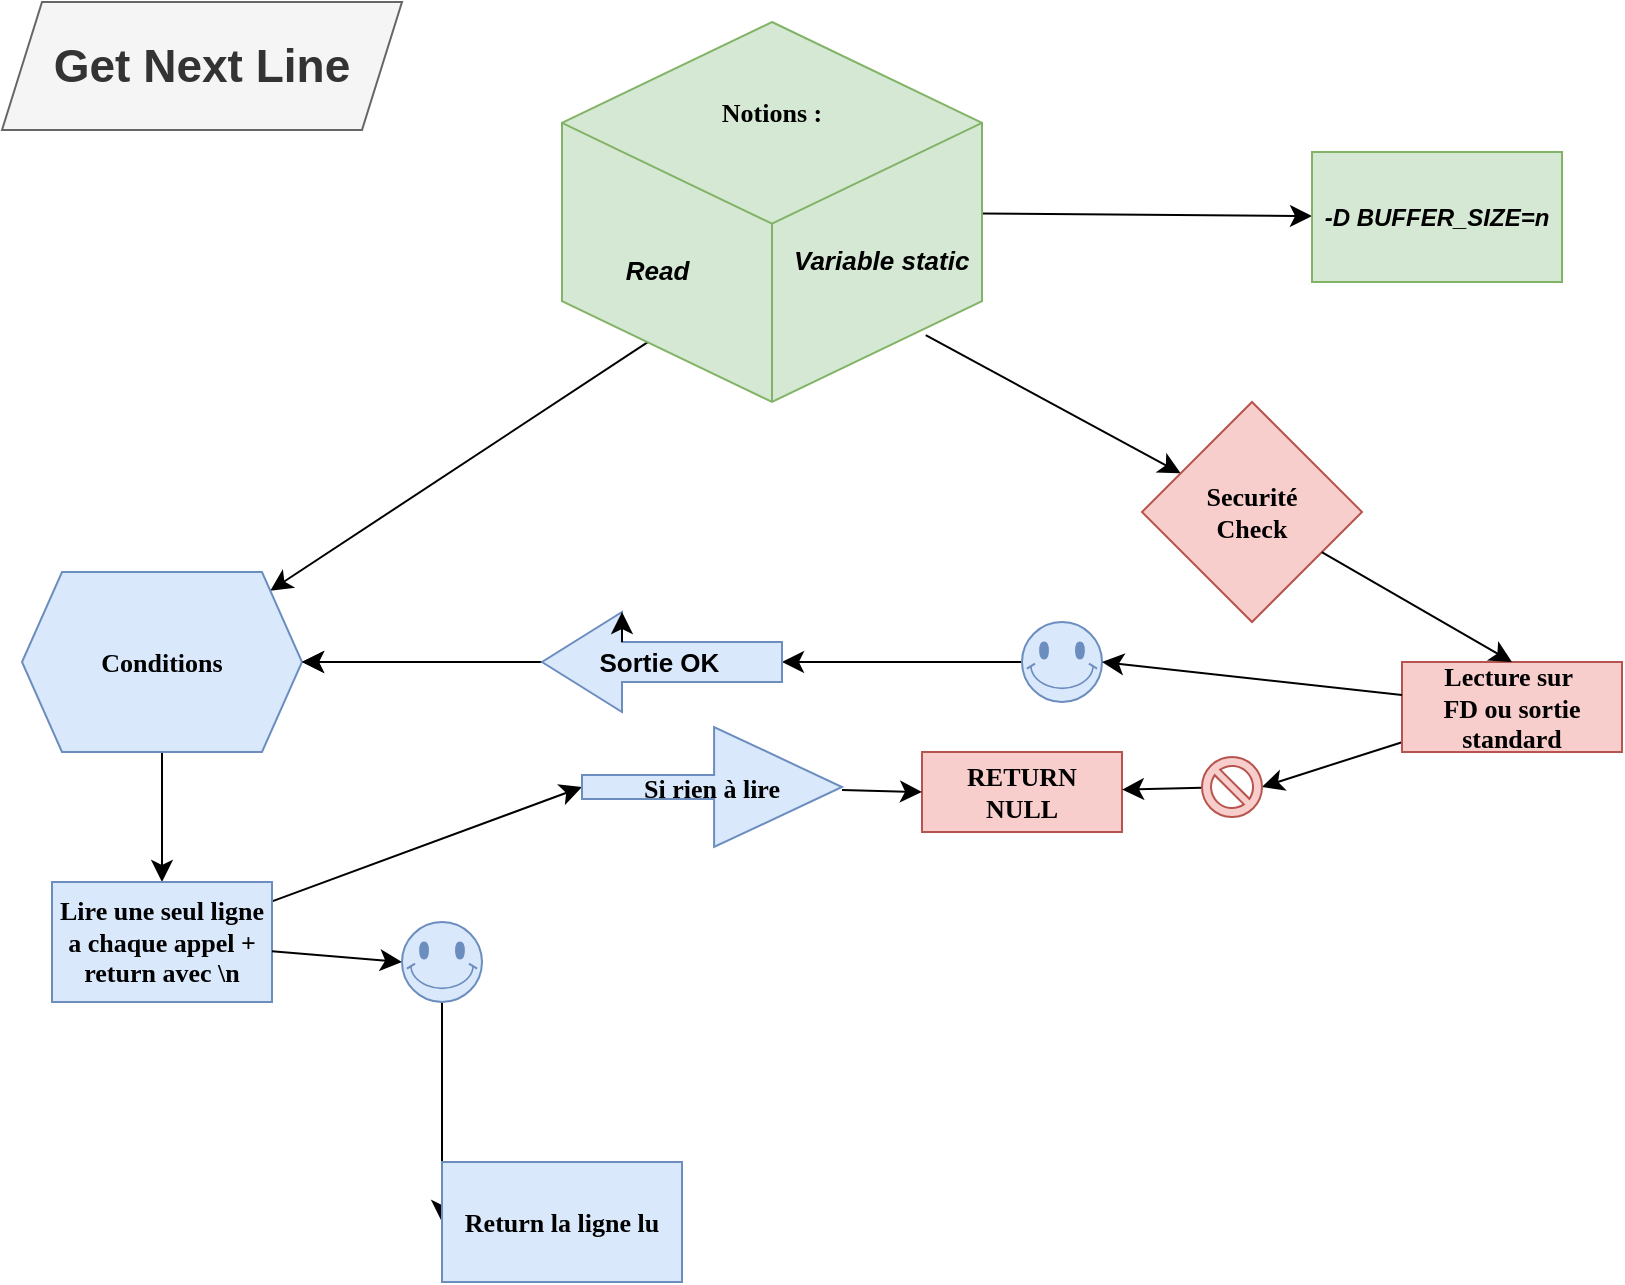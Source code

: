 <mxfile version="24.9.0">
  <diagram name="Page-1" id="6133507b-19e7-1e82-6fc7-422aa6c4b21f">
    <mxGraphModel dx="1434" dy="754" grid="1" gridSize="10" guides="1" tooltips="1" connect="1" arrows="1" fold="1" page="1" pageScale="1" pageWidth="1100" pageHeight="850" background="none" math="0" shadow="0">
      <root>
        <mxCell id="0" />
        <mxCell id="1" parent="0" />
        <mxCell id="X8jP_-pNWwgTqy4V8r5L-5" value="" style="edgeStyle=none;curved=1;rounded=0;orthogonalLoop=1;jettySize=auto;html=1;fontSize=12;startSize=8;endSize=8;exitX=0.866;exitY=0.824;exitDx=0;exitDy=0;exitPerimeter=0;" parent="1" source="X8jP_-pNWwgTqy4V8r5L-11" target="X8jP_-pNWwgTqy4V8r5L-4" edge="1">
          <mxGeometry relative="1" as="geometry">
            <mxPoint x="561.708" y="146" as="sourcePoint" />
          </mxGeometry>
        </mxCell>
        <mxCell id="X8jP_-pNWwgTqy4V8r5L-9" value="" style="edgeStyle=none;curved=1;rounded=0;orthogonalLoop=1;jettySize=auto;html=1;fontSize=12;startSize=8;endSize=8;exitX=0.224;exitY=0.828;exitDx=0;exitDy=0;exitPerimeter=0;" parent="1" source="X8jP_-pNWwgTqy4V8r5L-11" target="X8jP_-pNWwgTqy4V8r5L-8" edge="1">
          <mxGeometry relative="1" as="geometry">
            <mxPoint x="436.039" y="146" as="sourcePoint" />
          </mxGeometry>
        </mxCell>
        <mxCell id="X8jP_-pNWwgTqy4V8r5L-2" value="Get Next Line" style="shape=parallelogram;perimeter=parallelogramPerimeter;whiteSpace=wrap;html=1;fixedSize=1;fontStyle=1;fontSize=23;fillColor=#f5f5f5;fontColor=#333333;strokeColor=#666666;" parent="1" vertex="1">
          <mxGeometry x="60" width="200" height="64" as="geometry" />
        </mxCell>
        <mxCell id="X8jP_-pNWwgTqy4V8r5L-4" value="Securité&lt;div&gt;Check&lt;/div&gt;" style="rhombus;whiteSpace=wrap;html=1;fontSize=13;fontFamily=Verdana;verticalAlign=middle;fillColor=#f8cecc;fontStyle=1;startSize=26;swimlaneFillColor=#ffffff;rounded=0;shadow=0;comic=0;labelBackgroundColor=none;strokeWidth=1;strokeColor=#b85450;" parent="1" vertex="1">
          <mxGeometry x="630" y="200" width="110" height="110" as="geometry" />
        </mxCell>
        <mxCell id="sR5y7cmOGe-FrkhTUdvG-5" value="" style="edgeStyle=none;curved=1;rounded=0;orthogonalLoop=1;jettySize=auto;html=1;fontSize=12;startSize=8;endSize=8;" parent="1" source="X8jP_-pNWwgTqy4V8r5L-8" target="sR5y7cmOGe-FrkhTUdvG-4" edge="1">
          <mxGeometry relative="1" as="geometry" />
        </mxCell>
        <mxCell id="X8jP_-pNWwgTqy4V8r5L-8" value="Conditions" style="shape=hexagon;perimeter=hexagonPerimeter2;whiteSpace=wrap;html=1;fixedSize=1;fontSize=13;fontFamily=Verdana;verticalAlign=middle;fillColor=#dae8fc;fontStyle=1;startSize=26;swimlaneFillColor=#ffffff;rounded=0;shadow=0;comic=0;labelBackgroundColor=none;strokeWidth=1;strokeColor=#6c8ebf;" parent="1" vertex="1">
          <mxGeometry x="70" y="285" width="140" height="90" as="geometry" />
        </mxCell>
        <mxCell id="sR5y7cmOGe-FrkhTUdvG-22" value="" style="edgeStyle=none;curved=1;rounded=0;orthogonalLoop=1;jettySize=auto;html=1;fontSize=12;startSize=8;endSize=8;" parent="1" source="X8jP_-pNWwgTqy4V8r5L-11" target="sR5y7cmOGe-FrkhTUdvG-21" edge="1">
          <mxGeometry relative="1" as="geometry" />
        </mxCell>
        <mxCell id="X8jP_-pNWwgTqy4V8r5L-11" value="&lt;div&gt;&lt;span style=&quot;font-family: Verdana; font-size: 13px; font-weight: 700; text-wrap: nowrap; background-color: initial;&quot;&gt;&lt;br&gt;&lt;/span&gt;&lt;/div&gt;&lt;div&gt;&lt;span style=&quot;font-family: Verdana; font-size: 13px; font-weight: 700; text-wrap: nowrap; background-color: initial;&quot;&gt;&lt;br&gt;&lt;/span&gt;&lt;/div&gt;&lt;div&gt;&lt;span style=&quot;font-family: Verdana; font-size: 13px; font-weight: 700; text-wrap: nowrap; background-color: initial;&quot;&gt;Notions :&lt;/span&gt;&lt;br&gt;&lt;/div&gt;&lt;div&gt;&lt;span style=&quot;font-family: Verdana; font-size: 13px; font-weight: 700; text-wrap: nowrap; background-color: initial;&quot;&gt;&lt;br&gt;&lt;/span&gt;&lt;/div&gt;&lt;div&gt;&lt;span style=&quot;font-family: Verdana; font-size: 13px; font-weight: 700; text-wrap: nowrap; background-color: initial;&quot;&gt;&lt;br&gt;&lt;/span&gt;&lt;/div&gt;&lt;div&gt;&lt;br&gt;&lt;/div&gt;&lt;div style=&quot;text-align: left;&quot;&gt;&lt;br&gt;&lt;/div&gt;" style="html=1;whiteSpace=wrap;shape=isoCube2;backgroundOutline=1;isoAngle=15;verticalAlign=top;fillColor=#d5e8d4;strokeColor=#82b366;" parent="1" vertex="1">
          <mxGeometry x="340" y="10" width="210" height="190" as="geometry" />
        </mxCell>
        <mxCell id="78961159f06e98e8-45" value="&amp;nbsp; &amp;nbsp; &amp;nbsp; &amp;nbsp; Read" style="text;html=1;strokeColor=none;fillColor=none;align=left;verticalAlign=top;spacingLeft=1;spacingRight=4;whiteSpace=wrap;overflow=hidden;rotatable=0;points=[[0,0.5],[1,0.5]];portConstraint=eastwest;fontStyle=3;fontSize=13;spacingBottom=0;flipV=0;flipH=0;direction=west;" parent="1" vertex="1">
          <mxGeometry x="340" y="120" width="110" height="30" as="geometry" />
        </mxCell>
        <mxCell id="78961159f06e98e8-44" value="Variable static&lt;div&gt;&lt;span style=&quot;white-space: pre;&quot;&gt;&#x9;&lt;/span&gt;&lt;span style=&quot;white-space: pre;&quot;&gt;&#x9;&lt;/span&gt;&lt;br&gt;&lt;/div&gt;" style="text;html=1;strokeColor=none;fillColor=none;align=left;verticalAlign=top;spacingLeft=4;spacingRight=4;whiteSpace=wrap;overflow=hidden;rotatable=0;points=[[0,0.5],[1,0.5]];portConstraint=eastwest;fontStyle=3;fontSize=13;" parent="1" vertex="1">
          <mxGeometry x="450" y="115" width="100" height="40" as="geometry" />
        </mxCell>
        <mxCell id="sR5y7cmOGe-FrkhTUdvG-1" value="RETURN&lt;div&gt;&lt;span style=&quot;background-color: initial;&quot;&gt;NULL&lt;/span&gt;&lt;br&gt;&lt;/div&gt;" style="rounded=0;whiteSpace=wrap;html=1;fontSize=13;fontFamily=Verdana;fillColor=#f8cecc;strokeColor=#b85450;fontStyle=1;startSize=26;swimlaneFillColor=#ffffff;shadow=0;comic=0;labelBackgroundColor=none;strokeWidth=1;" parent="1" vertex="1">
          <mxGeometry x="520" y="375" width="100" height="40" as="geometry" />
        </mxCell>
        <mxCell id="sR5y7cmOGe-FrkhTUdvG-7" value="" style="edgeStyle=none;curved=1;rounded=0;orthogonalLoop=1;jettySize=auto;html=1;fontSize=12;startSize=8;endSize=8;entryX=0;entryY=0.5;entryDx=0;entryDy=0;entryPerimeter=0;" parent="1" source="sR5y7cmOGe-FrkhTUdvG-4" target="sR5y7cmOGe-FrkhTUdvG-6" edge="1">
          <mxGeometry relative="1" as="geometry" />
        </mxCell>
        <mxCell id="sR5y7cmOGe-FrkhTUdvG-10" style="edgeStyle=none;curved=1;rounded=0;orthogonalLoop=1;jettySize=auto;html=1;entryX=0;entryY=0.5;entryDx=0;entryDy=0;fontSize=12;startSize=8;endSize=8;" parent="1" source="sR5y7cmOGe-FrkhTUdvG-44" target="sR5y7cmOGe-FrkhTUdvG-8" edge="1">
          <mxGeometry relative="1" as="geometry" />
        </mxCell>
        <mxCell id="sR5y7cmOGe-FrkhTUdvG-4" value="Lire une seul ligne a chaque app&lt;span style=&quot;background-color: initial;&quot;&gt;el +&lt;/span&gt;&lt;div&gt;return avec \n&lt;br&gt;&lt;div&gt;&lt;div&gt;&lt;br&gt;&lt;/div&gt;&lt;/div&gt;&lt;/div&gt;" style="whiteSpace=wrap;html=1;fontSize=13;fontFamily=Verdana;fillColor=#dae8fc;strokeColor=#6c8ebf;fontStyle=1;startSize=26;swimlaneFillColor=#ffffff;rounded=0;shadow=0;comic=0;labelBackgroundColor=none;strokeWidth=1;verticalAlign=top;" parent="1" vertex="1">
          <mxGeometry x="85" y="440" width="110" height="60" as="geometry" />
        </mxCell>
        <mxCell id="sR5y7cmOGe-FrkhTUdvG-11" style="edgeStyle=none;curved=1;rounded=0;orthogonalLoop=1;jettySize=auto;html=1;entryX=0;entryY=0.5;entryDx=0;entryDy=0;fontSize=12;startSize=8;endSize=8;" parent="1" source="sR5y7cmOGe-FrkhTUdvG-6" target="sR5y7cmOGe-FrkhTUdvG-1" edge="1">
          <mxGeometry relative="1" as="geometry" />
        </mxCell>
        <mxCell id="sR5y7cmOGe-FrkhTUdvG-6" value="Si rien à lire" style="shape=singleArrow;whiteSpace=wrap;html=1;arrowWidth=0.2;arrowSize=0.492;fontSize=13;fontFamily=Verdana;verticalAlign=middle;fillColor=#dae8fc;strokeColor=#6c8ebf;fontStyle=1;startSize=26;swimlaneFillColor=#ffffff;rounded=0;shadow=0;comic=0;labelBackgroundColor=none;strokeWidth=1;" parent="1" vertex="1">
          <mxGeometry x="350" y="362.5" width="130" height="60" as="geometry" />
        </mxCell>
        <mxCell id="sR5y7cmOGe-FrkhTUdvG-8" value="Return la ligne lu" style="whiteSpace=wrap;html=1;fontSize=13;fontFamily=Verdana;fillColor=#dae8fc;strokeColor=#6c8ebf;fontStyle=1;startSize=26;swimlaneFillColor=#ffffff;rounded=0;shadow=0;comic=0;labelBackgroundColor=none;strokeWidth=1;" parent="1" vertex="1">
          <mxGeometry x="280" y="580" width="120" height="60" as="geometry" />
        </mxCell>
        <mxCell id="sR5y7cmOGe-FrkhTUdvG-25" value="" style="edgeStyle=none;curved=1;rounded=0;orthogonalLoop=1;jettySize=auto;html=1;fontSize=12;startSize=8;endSize=8;" parent="1" source="sR5y7cmOGe-FrkhTUdvG-29" target="sR5y7cmOGe-FrkhTUdvG-1" edge="1">
          <mxGeometry relative="1" as="geometry">
            <Array as="points" />
          </mxGeometry>
        </mxCell>
        <mxCell id="sR5y7cmOGe-FrkhTUdvG-38" value="" style="edgeStyle=none;curved=1;rounded=0;orthogonalLoop=1;jettySize=auto;html=1;fontSize=12;startSize=8;endSize=8;entryX=0;entryY=0.5;entryDx=0;entryDy=0;entryPerimeter=0;" parent="1" source="sR5y7cmOGe-FrkhTUdvG-48" target="sR5y7cmOGe-FrkhTUdvG-34" edge="1">
          <mxGeometry relative="1" as="geometry">
            <Array as="points" />
          </mxGeometry>
        </mxCell>
        <mxCell id="sR5y7cmOGe-FrkhTUdvG-42" value="" style="edgeStyle=none;curved=1;rounded=0;orthogonalLoop=1;jettySize=auto;html=1;fontSize=12;startSize=8;endSize=8;entryX=1;entryY=0.5;entryDx=0;entryDy=0;entryPerimeter=0;" parent="1" source="sR5y7cmOGe-FrkhTUdvG-19" target="sR5y7cmOGe-FrkhTUdvG-29" edge="1">
          <mxGeometry relative="1" as="geometry" />
        </mxCell>
        <mxCell id="sR5y7cmOGe-FrkhTUdvG-19" value="Lecture sur&amp;nbsp;&lt;div&gt;FD ou sortie standard&lt;/div&gt;" style="whiteSpace=wrap;html=1;fontSize=13;fontFamily=Verdana;fillColor=#f8cecc;strokeColor=#b85450;fontStyle=1;startSize=26;swimlaneFillColor=#ffffff;rounded=0;shadow=0;comic=0;labelBackgroundColor=none;strokeWidth=1;" parent="1" vertex="1">
          <mxGeometry x="760" y="330" width="110" height="45" as="geometry" />
        </mxCell>
        <mxCell id="sR5y7cmOGe-FrkhTUdvG-21" value="-D BUFFER_SIZE=n" style="whiteSpace=wrap;html=1;verticalAlign=middle;fillColor=#d5e8d4;strokeColor=#82b366;fontStyle=3" parent="1" vertex="1">
          <mxGeometry x="715" y="75" width="125" height="65" as="geometry" />
        </mxCell>
        <mxCell id="sR5y7cmOGe-FrkhTUdvG-27" value="" style="edgeStyle=none;curved=1;rounded=0;orthogonalLoop=1;jettySize=auto;html=1;fontSize=12;startSize=8;endSize=8;entryX=0.5;entryY=0;entryDx=0;entryDy=0;" parent="1" source="X8jP_-pNWwgTqy4V8r5L-4" target="sR5y7cmOGe-FrkhTUdvG-19" edge="1">
          <mxGeometry relative="1" as="geometry">
            <mxPoint x="699" y="296" as="sourcePoint" />
            <mxPoint x="750" y="370" as="targetPoint" />
          </mxGeometry>
        </mxCell>
        <mxCell id="sR5y7cmOGe-FrkhTUdvG-40" value="" style="edgeStyle=none;curved=1;rounded=0;orthogonalLoop=1;jettySize=auto;html=1;fontSize=12;startSize=8;endSize=8;entryX=1;entryY=0.5;entryDx=0;entryDy=0;" parent="1" target="X8jP_-pNWwgTqy4V8r5L-8" edge="1">
          <mxGeometry relative="1" as="geometry">
            <mxPoint x="330" y="330" as="sourcePoint" />
            <Array as="points" />
          </mxGeometry>
        </mxCell>
        <mxCell id="sR5y7cmOGe-FrkhTUdvG-47" value="" style="edgeStyle=none;curved=1;rounded=0;orthogonalLoop=1;jettySize=auto;html=1;fontSize=12;startSize=8;endSize=8;" parent="1" source="sR5y7cmOGe-FrkhTUdvG-34" target="X8jP_-pNWwgTqy4V8r5L-8" edge="1">
          <mxGeometry relative="1" as="geometry" />
        </mxCell>
        <mxCell id="sR5y7cmOGe-FrkhTUdvG-34" value="Sortie&lt;span style=&quot;background-color: initial;&quot;&gt;&amp;nbsp;OK&amp;nbsp;&lt;/span&gt;" style="html=1;shadow=0;dashed=0;align=center;verticalAlign=middle;shape=mxgraph.arrows2.arrow;dy=0.6;dx=40;flipH=1;notch=0;fillColor=#dae8fc;strokeColor=#6c8ebf;fontStyle=1;fontSize=13;" parent="1" vertex="1">
          <mxGeometry x="330" y="305" width="120" height="50" as="geometry" />
        </mxCell>
        <mxCell id="sR5y7cmOGe-FrkhTUdvG-29" value="" style="verticalLabelPosition=bottom;verticalAlign=top;html=1;shape=mxgraph.basic.no_symbol;fillColor=#f8cecc;strokeColor=#b85450;" parent="1" vertex="1">
          <mxGeometry x="660" y="377.5" width="30" height="30" as="geometry" />
        </mxCell>
        <mxCell id="sR5y7cmOGe-FrkhTUdvG-41" style="edgeStyle=none;curved=1;rounded=0;orthogonalLoop=1;jettySize=auto;html=1;exitX=0;exitY=0;exitDx=80;exitDy=15;exitPerimeter=0;entryX=0;entryY=0;entryDx=80;entryDy=0;entryPerimeter=0;fontSize=12;startSize=8;endSize=8;" parent="1" source="sR5y7cmOGe-FrkhTUdvG-34" target="sR5y7cmOGe-FrkhTUdvG-34" edge="1">
          <mxGeometry relative="1" as="geometry" />
        </mxCell>
        <mxCell id="sR5y7cmOGe-FrkhTUdvG-45" value="" style="edgeStyle=none;curved=1;rounded=0;orthogonalLoop=1;jettySize=auto;html=1;entryX=0;entryY=0.5;entryDx=0;entryDy=0;fontSize=12;startSize=8;endSize=8;" parent="1" source="sR5y7cmOGe-FrkhTUdvG-4" target="sR5y7cmOGe-FrkhTUdvG-44" edge="1">
          <mxGeometry relative="1" as="geometry">
            <mxPoint x="195" y="475" as="sourcePoint" />
            <mxPoint x="350" y="490" as="targetPoint" />
          </mxGeometry>
        </mxCell>
        <mxCell id="sR5y7cmOGe-FrkhTUdvG-44" value="" style="verticalLabelPosition=bottom;verticalAlign=top;html=1;shape=mxgraph.basic.smiley;fillColor=#dae8fc;strokeColor=#6c8ebf;" parent="1" vertex="1">
          <mxGeometry x="260" y="460" width="40" height="40" as="geometry" />
        </mxCell>
        <mxCell id="sR5y7cmOGe-FrkhTUdvG-48" value="" style="verticalLabelPosition=bottom;verticalAlign=top;html=1;shape=mxgraph.basic.smiley;fillColor=#dae8fc;strokeColor=#6c8ebf;" parent="1" vertex="1">
          <mxGeometry x="570" y="310" width="40" height="40" as="geometry" />
        </mxCell>
        <mxCell id="sR5y7cmOGe-FrkhTUdvG-51" style="edgeStyle=none;curved=1;rounded=0;orthogonalLoop=1;jettySize=auto;html=1;entryX=1;entryY=0.5;entryDx=0;entryDy=0;entryPerimeter=0;fontSize=12;startSize=8;endSize=8;" parent="1" source="sR5y7cmOGe-FrkhTUdvG-19" target="sR5y7cmOGe-FrkhTUdvG-48" edge="1">
          <mxGeometry relative="1" as="geometry" />
        </mxCell>
      </root>
    </mxGraphModel>
  </diagram>
</mxfile>
